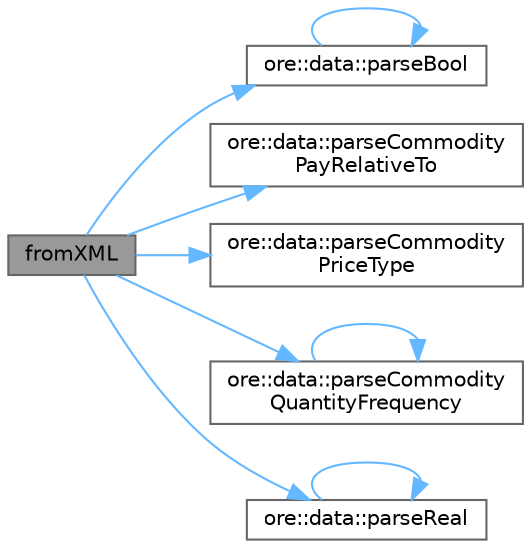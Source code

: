 digraph "fromXML"
{
 // INTERACTIVE_SVG=YES
 // LATEX_PDF_SIZE
  bgcolor="transparent";
  edge [fontname=Helvetica,fontsize=10,labelfontname=Helvetica,labelfontsize=10];
  node [fontname=Helvetica,fontsize=10,shape=box,height=0.2,width=0.4];
  rankdir="LR";
  Node1 [label="fromXML",height=0.2,width=0.4,color="gray40", fillcolor="grey60", style="filled", fontcolor="black",tooltip=" "];
  Node1 -> Node2 [color="steelblue1",style="solid"];
  Node2 [label="ore::data::parseBool",height=0.2,width=0.4,color="grey40", fillcolor="white", style="filled",URL="$group__utilities.html#ga94621f11193864fa1338296232dc5be9",tooltip="Convert text to bool."];
  Node2 -> Node2 [color="steelblue1",style="solid"];
  Node1 -> Node3 [color="steelblue1",style="solid"];
  Node3 [label="ore::data::parseCommodity\lPayRelativeTo",height=0.2,width=0.4,color="grey40", fillcolor="white", style="filled",URL="$namespaceore_1_1data.html#a703dc34f7ddb63bbd50b013debc47e56",tooltip=" "];
  Node1 -> Node4 [color="steelblue1",style="solid"];
  Node4 [label="ore::data::parseCommodity\lPriceType",height=0.2,width=0.4,color="grey40", fillcolor="white", style="filled",URL="$namespaceore_1_1data.html#a5d489d78623e5fa0ed992ee9b4a5f55c",tooltip=" "];
  Node1 -> Node5 [color="steelblue1",style="solid"];
  Node5 [label="ore::data::parseCommodity\lQuantityFrequency",height=0.2,width=0.4,color="grey40", fillcolor="white", style="filled",URL="$namespaceore_1_1data.html#a98d2a780bccd9d3e18b91c29c45d1831",tooltip="Convert text to QuantExt::CommodityQuantityFrequency."];
  Node5 -> Node5 [color="steelblue1",style="solid"];
  Node1 -> Node6 [color="steelblue1",style="solid"];
  Node6 [label="ore::data::parseReal",height=0.2,width=0.4,color="grey40", fillcolor="white", style="filled",URL="$group__utilities.html#gad1db2a68f9a73667c3b4084d63955bdd",tooltip="Convert text to Real."];
  Node6 -> Node6 [color="steelblue1",style="solid"];
}
